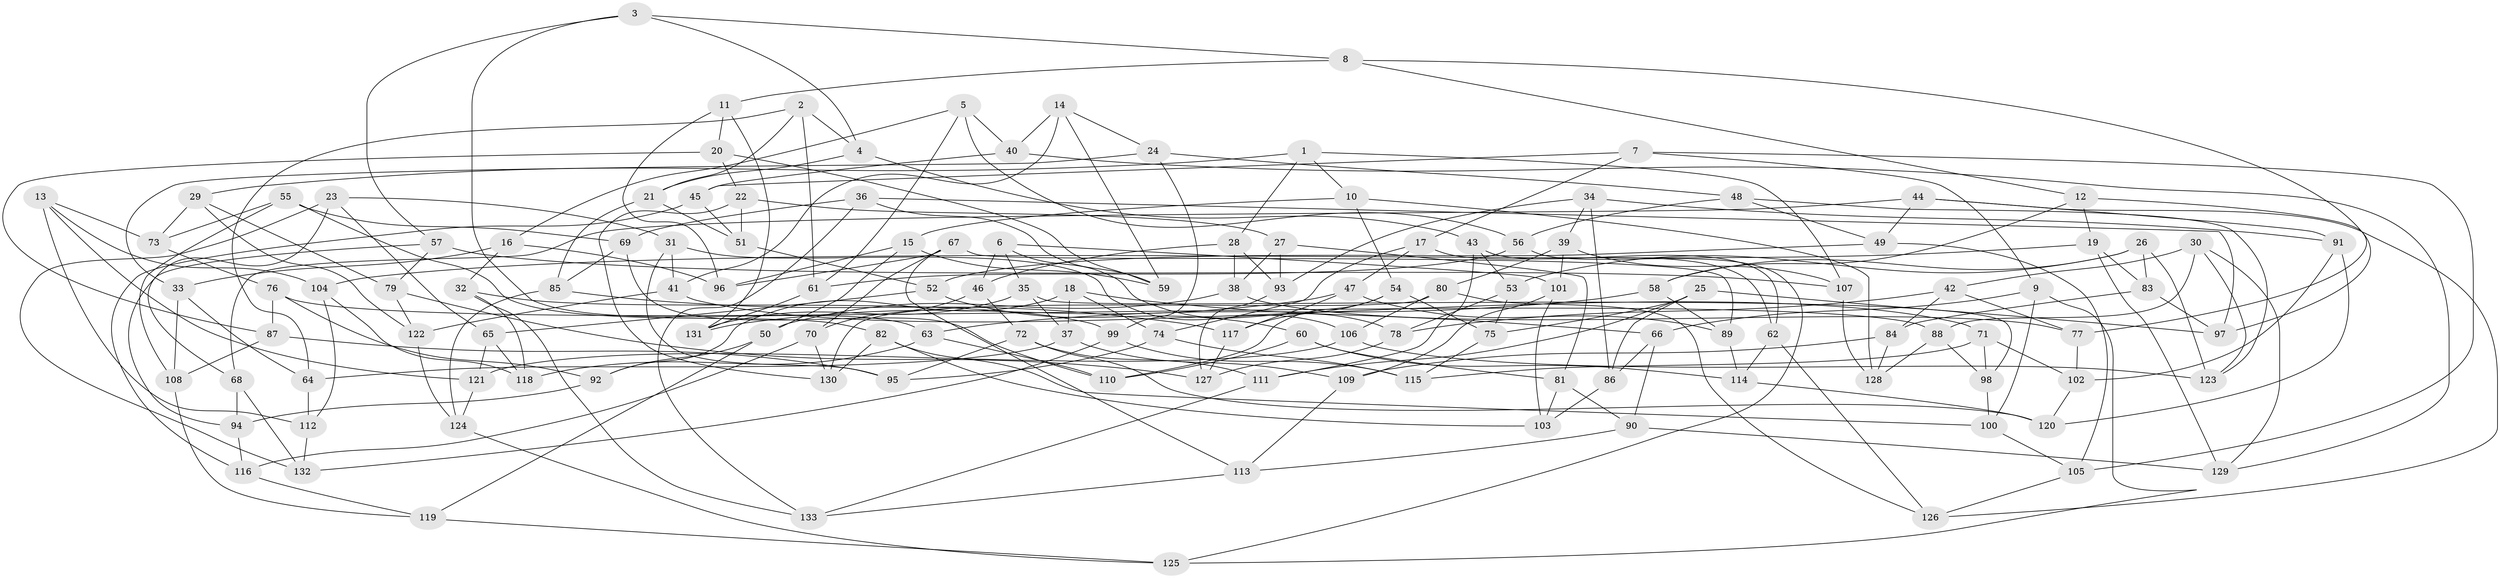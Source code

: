 // coarse degree distribution, {6: 0.5301204819277109, 3: 0.04819277108433735, 5: 0.07228915662650602, 4: 0.3493975903614458}
// Generated by graph-tools (version 1.1) at 2025/42/03/06/25 10:42:17]
// undirected, 133 vertices, 266 edges
graph export_dot {
graph [start="1"]
  node [color=gray90,style=filled];
  1;
  2;
  3;
  4;
  5;
  6;
  7;
  8;
  9;
  10;
  11;
  12;
  13;
  14;
  15;
  16;
  17;
  18;
  19;
  20;
  21;
  22;
  23;
  24;
  25;
  26;
  27;
  28;
  29;
  30;
  31;
  32;
  33;
  34;
  35;
  36;
  37;
  38;
  39;
  40;
  41;
  42;
  43;
  44;
  45;
  46;
  47;
  48;
  49;
  50;
  51;
  52;
  53;
  54;
  55;
  56;
  57;
  58;
  59;
  60;
  61;
  62;
  63;
  64;
  65;
  66;
  67;
  68;
  69;
  70;
  71;
  72;
  73;
  74;
  75;
  76;
  77;
  78;
  79;
  80;
  81;
  82;
  83;
  84;
  85;
  86;
  87;
  88;
  89;
  90;
  91;
  92;
  93;
  94;
  95;
  96;
  97;
  98;
  99;
  100;
  101;
  102;
  103;
  104;
  105;
  106;
  107;
  108;
  109;
  110;
  111;
  112;
  113;
  114;
  115;
  116;
  117;
  118;
  119;
  120;
  121;
  122;
  123;
  124;
  125;
  126;
  127;
  128;
  129;
  130;
  131;
  132;
  133;
  1 -- 29;
  1 -- 28;
  1 -- 10;
  1 -- 107;
  2 -- 21;
  2 -- 61;
  2 -- 4;
  2 -- 64;
  3 -- 57;
  3 -- 4;
  3 -- 8;
  3 -- 63;
  4 -- 43;
  4 -- 21;
  5 -- 61;
  5 -- 40;
  5 -- 56;
  5 -- 16;
  6 -- 78;
  6 -- 46;
  6 -- 35;
  6 -- 101;
  7 -- 45;
  7 -- 9;
  7 -- 105;
  7 -- 17;
  8 -- 11;
  8 -- 12;
  8 -- 77;
  9 -- 100;
  9 -- 125;
  9 -- 66;
  10 -- 15;
  10 -- 54;
  10 -- 128;
  11 -- 131;
  11 -- 96;
  11 -- 20;
  12 -- 19;
  12 -- 97;
  12 -- 58;
  13 -- 73;
  13 -- 121;
  13 -- 112;
  13 -- 104;
  14 -- 41;
  14 -- 59;
  14 -- 24;
  14 -- 40;
  15 -- 59;
  15 -- 96;
  15 -- 50;
  16 -- 32;
  16 -- 33;
  16 -- 96;
  17 -- 62;
  17 -- 74;
  17 -- 47;
  18 -- 37;
  18 -- 92;
  18 -- 74;
  18 -- 66;
  19 -- 83;
  19 -- 129;
  19 -- 104;
  20 -- 87;
  20 -- 59;
  20 -- 22;
  21 -- 85;
  21 -- 51;
  22 -- 27;
  22 -- 130;
  22 -- 51;
  23 -- 132;
  23 -- 65;
  23 -- 31;
  23 -- 68;
  24 -- 48;
  24 -- 33;
  24 -- 99;
  25 -- 111;
  25 -- 97;
  25 -- 75;
  25 -- 86;
  26 -- 123;
  26 -- 83;
  26 -- 53;
  26 -- 58;
  27 -- 93;
  27 -- 38;
  27 -- 81;
  28 -- 38;
  28 -- 93;
  28 -- 46;
  29 -- 122;
  29 -- 73;
  29 -- 79;
  30 -- 123;
  30 -- 129;
  30 -- 88;
  30 -- 42;
  31 -- 95;
  31 -- 106;
  31 -- 41;
  32 -- 118;
  32 -- 133;
  32 -- 99;
  33 -- 108;
  33 -- 64;
  34 -- 86;
  34 -- 93;
  34 -- 39;
  34 -- 91;
  35 -- 37;
  35 -- 131;
  35 -- 98;
  36 -- 97;
  36 -- 133;
  36 -- 69;
  36 -- 59;
  37 -- 109;
  37 -- 64;
  38 -- 50;
  38 -- 77;
  39 -- 107;
  39 -- 80;
  39 -- 101;
  40 -- 45;
  40 -- 129;
  41 -- 122;
  41 -- 71;
  42 -- 84;
  42 -- 77;
  42 -- 78;
  43 -- 62;
  43 -- 53;
  43 -- 111;
  44 -- 49;
  44 -- 68;
  44 -- 126;
  44 -- 91;
  45 -- 116;
  45 -- 51;
  46 -- 72;
  46 -- 70;
  47 -- 117;
  47 -- 131;
  47 -- 89;
  48 -- 123;
  48 -- 56;
  48 -- 49;
  49 -- 105;
  49 -- 52;
  50 -- 92;
  50 -- 119;
  51 -- 52;
  52 -- 65;
  52 -- 60;
  53 -- 75;
  53 -- 78;
  54 -- 75;
  54 -- 117;
  54 -- 110;
  55 -- 82;
  55 -- 108;
  55 -- 69;
  55 -- 73;
  56 -- 125;
  56 -- 61;
  57 -- 107;
  57 -- 79;
  57 -- 94;
  58 -- 89;
  58 -- 63;
  60 -- 81;
  60 -- 114;
  60 -- 110;
  61 -- 131;
  62 -- 114;
  62 -- 126;
  63 -- 110;
  63 -- 118;
  64 -- 112;
  65 -- 121;
  65 -- 118;
  66 -- 90;
  66 -- 86;
  67 -- 89;
  67 -- 96;
  67 -- 70;
  67 -- 113;
  68 -- 132;
  68 -- 94;
  69 -- 110;
  69 -- 85;
  70 -- 116;
  70 -- 130;
  71 -- 98;
  71 -- 102;
  71 -- 115;
  72 -- 95;
  72 -- 120;
  72 -- 111;
  73 -- 76;
  74 -- 115;
  74 -- 95;
  75 -- 115;
  76 -- 92;
  76 -- 87;
  76 -- 88;
  77 -- 102;
  78 -- 127;
  79 -- 122;
  79 -- 127;
  80 -- 130;
  80 -- 106;
  80 -- 126;
  81 -- 103;
  81 -- 90;
  82 -- 103;
  82 -- 100;
  82 -- 130;
  83 -- 84;
  83 -- 97;
  84 -- 109;
  84 -- 128;
  85 -- 117;
  85 -- 124;
  86 -- 103;
  87 -- 108;
  87 -- 95;
  88 -- 128;
  88 -- 98;
  89 -- 114;
  90 -- 113;
  90 -- 129;
  91 -- 120;
  91 -- 102;
  92 -- 94;
  93 -- 127;
  94 -- 116;
  98 -- 100;
  99 -- 115;
  99 -- 132;
  100 -- 105;
  101 -- 109;
  101 -- 103;
  102 -- 120;
  104 -- 118;
  104 -- 112;
  105 -- 126;
  106 -- 121;
  106 -- 123;
  107 -- 128;
  108 -- 119;
  109 -- 113;
  111 -- 133;
  112 -- 132;
  113 -- 133;
  114 -- 120;
  116 -- 119;
  117 -- 127;
  119 -- 125;
  121 -- 124;
  122 -- 124;
  124 -- 125;
}
